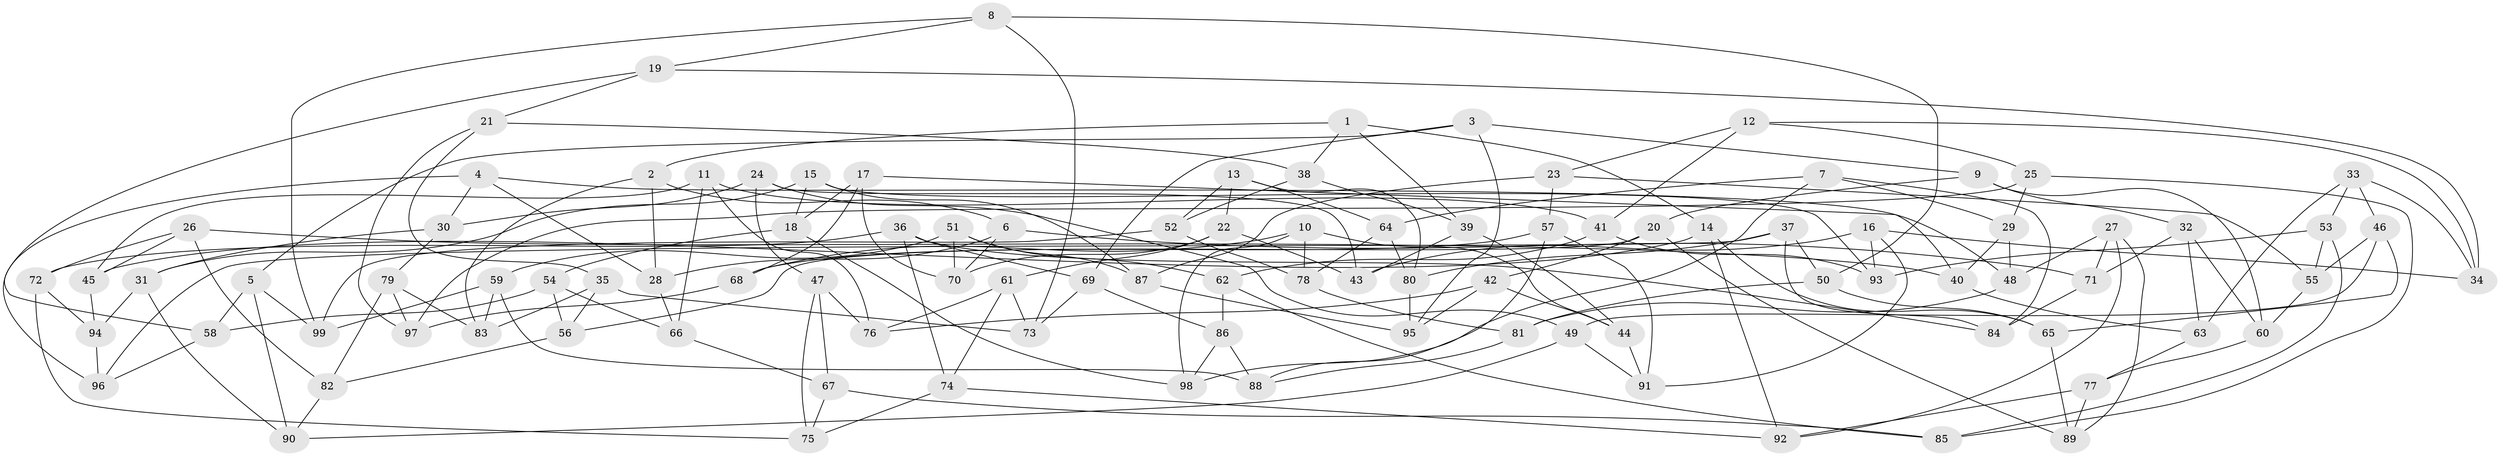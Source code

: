 // coarse degree distribution, {6: 0.4307692307692308, 5: 0.09230769230769231, 4: 0.47692307692307695}
// Generated by graph-tools (version 1.1) at 2025/52/02/27/25 19:52:31]
// undirected, 99 vertices, 198 edges
graph export_dot {
graph [start="1"]
  node [color=gray90,style=filled];
  1;
  2;
  3;
  4;
  5;
  6;
  7;
  8;
  9;
  10;
  11;
  12;
  13;
  14;
  15;
  16;
  17;
  18;
  19;
  20;
  21;
  22;
  23;
  24;
  25;
  26;
  27;
  28;
  29;
  30;
  31;
  32;
  33;
  34;
  35;
  36;
  37;
  38;
  39;
  40;
  41;
  42;
  43;
  44;
  45;
  46;
  47;
  48;
  49;
  50;
  51;
  52;
  53;
  54;
  55;
  56;
  57;
  58;
  59;
  60;
  61;
  62;
  63;
  64;
  65;
  66;
  67;
  68;
  69;
  70;
  71;
  72;
  73;
  74;
  75;
  76;
  77;
  78;
  79;
  80;
  81;
  82;
  83;
  84;
  85;
  86;
  87;
  88;
  89;
  90;
  91;
  92;
  93;
  94;
  95;
  96;
  97;
  98;
  99;
  1 -- 14;
  1 -- 2;
  1 -- 38;
  1 -- 39;
  2 -- 83;
  2 -- 28;
  2 -- 6;
  3 -- 9;
  3 -- 95;
  3 -- 69;
  3 -- 5;
  4 -- 48;
  4 -- 96;
  4 -- 30;
  4 -- 28;
  5 -- 90;
  5 -- 58;
  5 -- 99;
  6 -- 70;
  6 -- 28;
  6 -- 71;
  7 -- 64;
  7 -- 84;
  7 -- 98;
  7 -- 29;
  8 -- 50;
  8 -- 73;
  8 -- 99;
  8 -- 19;
  9 -- 20;
  9 -- 32;
  9 -- 60;
  10 -- 78;
  10 -- 44;
  10 -- 68;
  10 -- 98;
  11 -- 41;
  11 -- 76;
  11 -- 45;
  11 -- 66;
  12 -- 34;
  12 -- 25;
  12 -- 23;
  12 -- 41;
  13 -- 80;
  13 -- 22;
  13 -- 52;
  13 -- 64;
  14 -- 45;
  14 -- 65;
  14 -- 92;
  15 -- 18;
  15 -- 93;
  15 -- 87;
  15 -- 31;
  16 -- 91;
  16 -- 93;
  16 -- 43;
  16 -- 34;
  17 -- 70;
  17 -- 68;
  17 -- 18;
  17 -- 40;
  18 -- 54;
  18 -- 98;
  19 -- 34;
  19 -- 21;
  19 -- 58;
  20 -- 89;
  20 -- 56;
  20 -- 42;
  21 -- 35;
  21 -- 97;
  21 -- 38;
  22 -- 61;
  22 -- 70;
  22 -- 43;
  23 -- 87;
  23 -- 57;
  23 -- 55;
  24 -- 30;
  24 -- 43;
  24 -- 47;
  24 -- 49;
  25 -- 85;
  25 -- 29;
  25 -- 97;
  26 -- 82;
  26 -- 72;
  26 -- 40;
  26 -- 45;
  27 -- 48;
  27 -- 89;
  27 -- 92;
  27 -- 71;
  28 -- 66;
  29 -- 48;
  29 -- 40;
  30 -- 79;
  30 -- 31;
  31 -- 94;
  31 -- 90;
  32 -- 63;
  32 -- 71;
  32 -- 60;
  33 -- 34;
  33 -- 46;
  33 -- 63;
  33 -- 53;
  35 -- 83;
  35 -- 56;
  35 -- 73;
  36 -- 74;
  36 -- 72;
  36 -- 84;
  36 -- 69;
  37 -- 96;
  37 -- 84;
  37 -- 80;
  37 -- 50;
  38 -- 39;
  38 -- 52;
  39 -- 43;
  39 -- 44;
  40 -- 63;
  41 -- 62;
  41 -- 93;
  42 -- 44;
  42 -- 95;
  42 -- 76;
  44 -- 91;
  45 -- 94;
  46 -- 65;
  46 -- 49;
  46 -- 55;
  47 -- 75;
  47 -- 76;
  47 -- 67;
  48 -- 81;
  49 -- 90;
  49 -- 91;
  50 -- 81;
  50 -- 65;
  51 -- 59;
  51 -- 87;
  51 -- 62;
  51 -- 70;
  52 -- 78;
  52 -- 99;
  53 -- 85;
  53 -- 93;
  53 -- 55;
  54 -- 58;
  54 -- 66;
  54 -- 56;
  55 -- 60;
  56 -- 82;
  57 -- 68;
  57 -- 88;
  57 -- 91;
  58 -- 96;
  59 -- 99;
  59 -- 83;
  59 -- 88;
  60 -- 77;
  61 -- 76;
  61 -- 73;
  61 -- 74;
  62 -- 86;
  62 -- 85;
  63 -- 77;
  64 -- 78;
  64 -- 80;
  65 -- 89;
  66 -- 67;
  67 -- 75;
  67 -- 85;
  68 -- 97;
  69 -- 86;
  69 -- 73;
  71 -- 84;
  72 -- 94;
  72 -- 75;
  74 -- 75;
  74 -- 92;
  77 -- 89;
  77 -- 92;
  78 -- 81;
  79 -- 82;
  79 -- 97;
  79 -- 83;
  80 -- 95;
  81 -- 88;
  82 -- 90;
  86 -- 98;
  86 -- 88;
  87 -- 95;
  94 -- 96;
}
